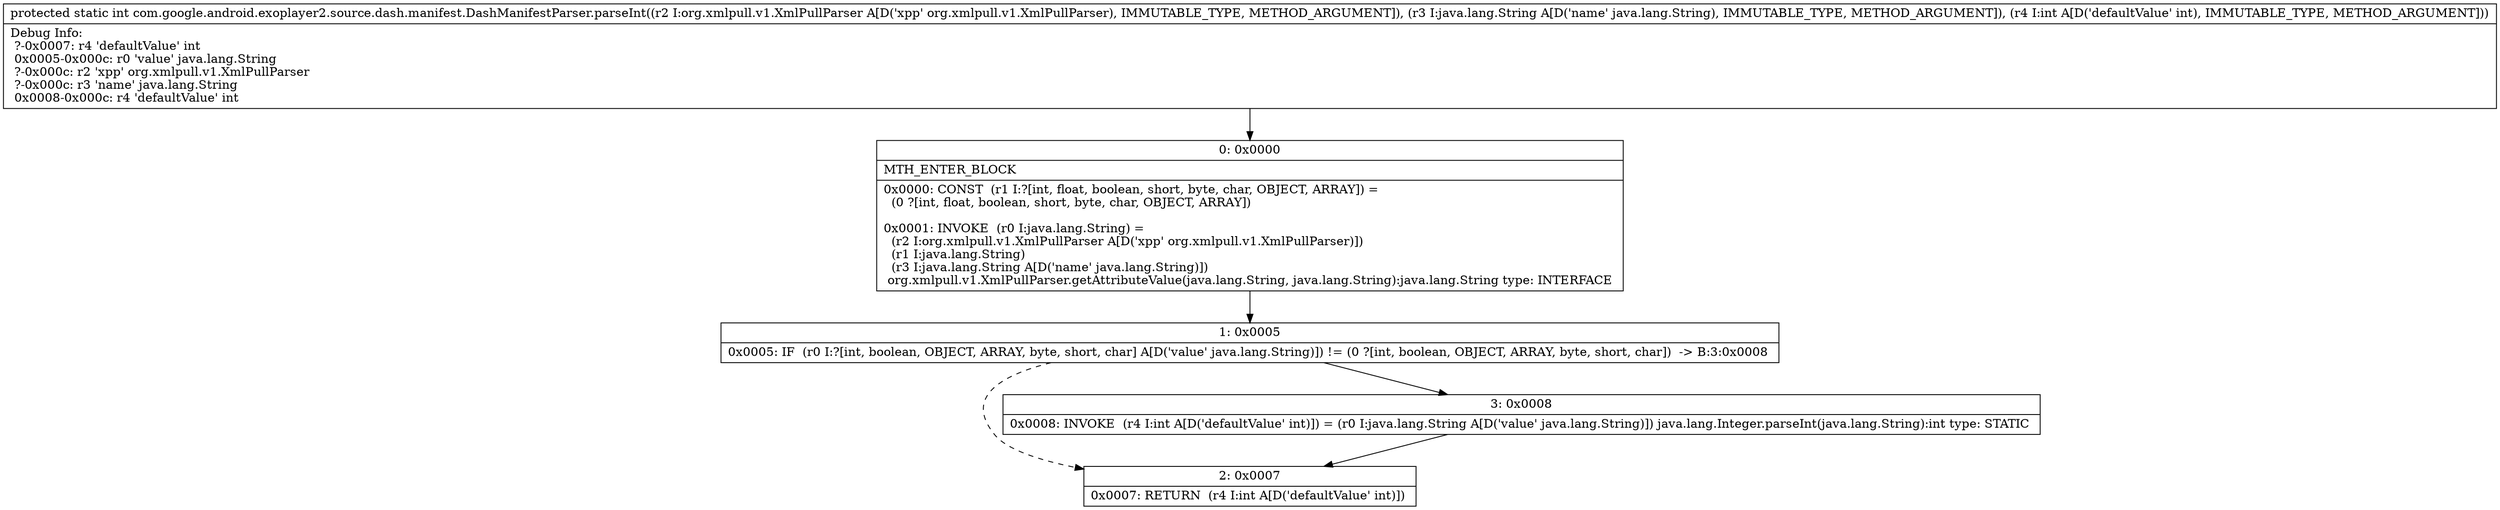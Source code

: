 digraph "CFG forcom.google.android.exoplayer2.source.dash.manifest.DashManifestParser.parseInt(Lorg\/xmlpull\/v1\/XmlPullParser;Ljava\/lang\/String;I)I" {
Node_0 [shape=record,label="{0\:\ 0x0000|MTH_ENTER_BLOCK\l|0x0000: CONST  (r1 I:?[int, float, boolean, short, byte, char, OBJECT, ARRAY]) = \l  (0 ?[int, float, boolean, short, byte, char, OBJECT, ARRAY])\l \l0x0001: INVOKE  (r0 I:java.lang.String) = \l  (r2 I:org.xmlpull.v1.XmlPullParser A[D('xpp' org.xmlpull.v1.XmlPullParser)])\l  (r1 I:java.lang.String)\l  (r3 I:java.lang.String A[D('name' java.lang.String)])\l org.xmlpull.v1.XmlPullParser.getAttributeValue(java.lang.String, java.lang.String):java.lang.String type: INTERFACE \l}"];
Node_1 [shape=record,label="{1\:\ 0x0005|0x0005: IF  (r0 I:?[int, boolean, OBJECT, ARRAY, byte, short, char] A[D('value' java.lang.String)]) != (0 ?[int, boolean, OBJECT, ARRAY, byte, short, char])  \-\> B:3:0x0008 \l}"];
Node_2 [shape=record,label="{2\:\ 0x0007|0x0007: RETURN  (r4 I:int A[D('defaultValue' int)]) \l}"];
Node_3 [shape=record,label="{3\:\ 0x0008|0x0008: INVOKE  (r4 I:int A[D('defaultValue' int)]) = (r0 I:java.lang.String A[D('value' java.lang.String)]) java.lang.Integer.parseInt(java.lang.String):int type: STATIC \l}"];
MethodNode[shape=record,label="{protected static int com.google.android.exoplayer2.source.dash.manifest.DashManifestParser.parseInt((r2 I:org.xmlpull.v1.XmlPullParser A[D('xpp' org.xmlpull.v1.XmlPullParser), IMMUTABLE_TYPE, METHOD_ARGUMENT]), (r3 I:java.lang.String A[D('name' java.lang.String), IMMUTABLE_TYPE, METHOD_ARGUMENT]), (r4 I:int A[D('defaultValue' int), IMMUTABLE_TYPE, METHOD_ARGUMENT]))  | Debug Info:\l  ?\-0x0007: r4 'defaultValue' int\l  0x0005\-0x000c: r0 'value' java.lang.String\l  ?\-0x000c: r2 'xpp' org.xmlpull.v1.XmlPullParser\l  ?\-0x000c: r3 'name' java.lang.String\l  0x0008\-0x000c: r4 'defaultValue' int\l}"];
MethodNode -> Node_0;
Node_0 -> Node_1;
Node_1 -> Node_2[style=dashed];
Node_1 -> Node_3;
Node_3 -> Node_2;
}


